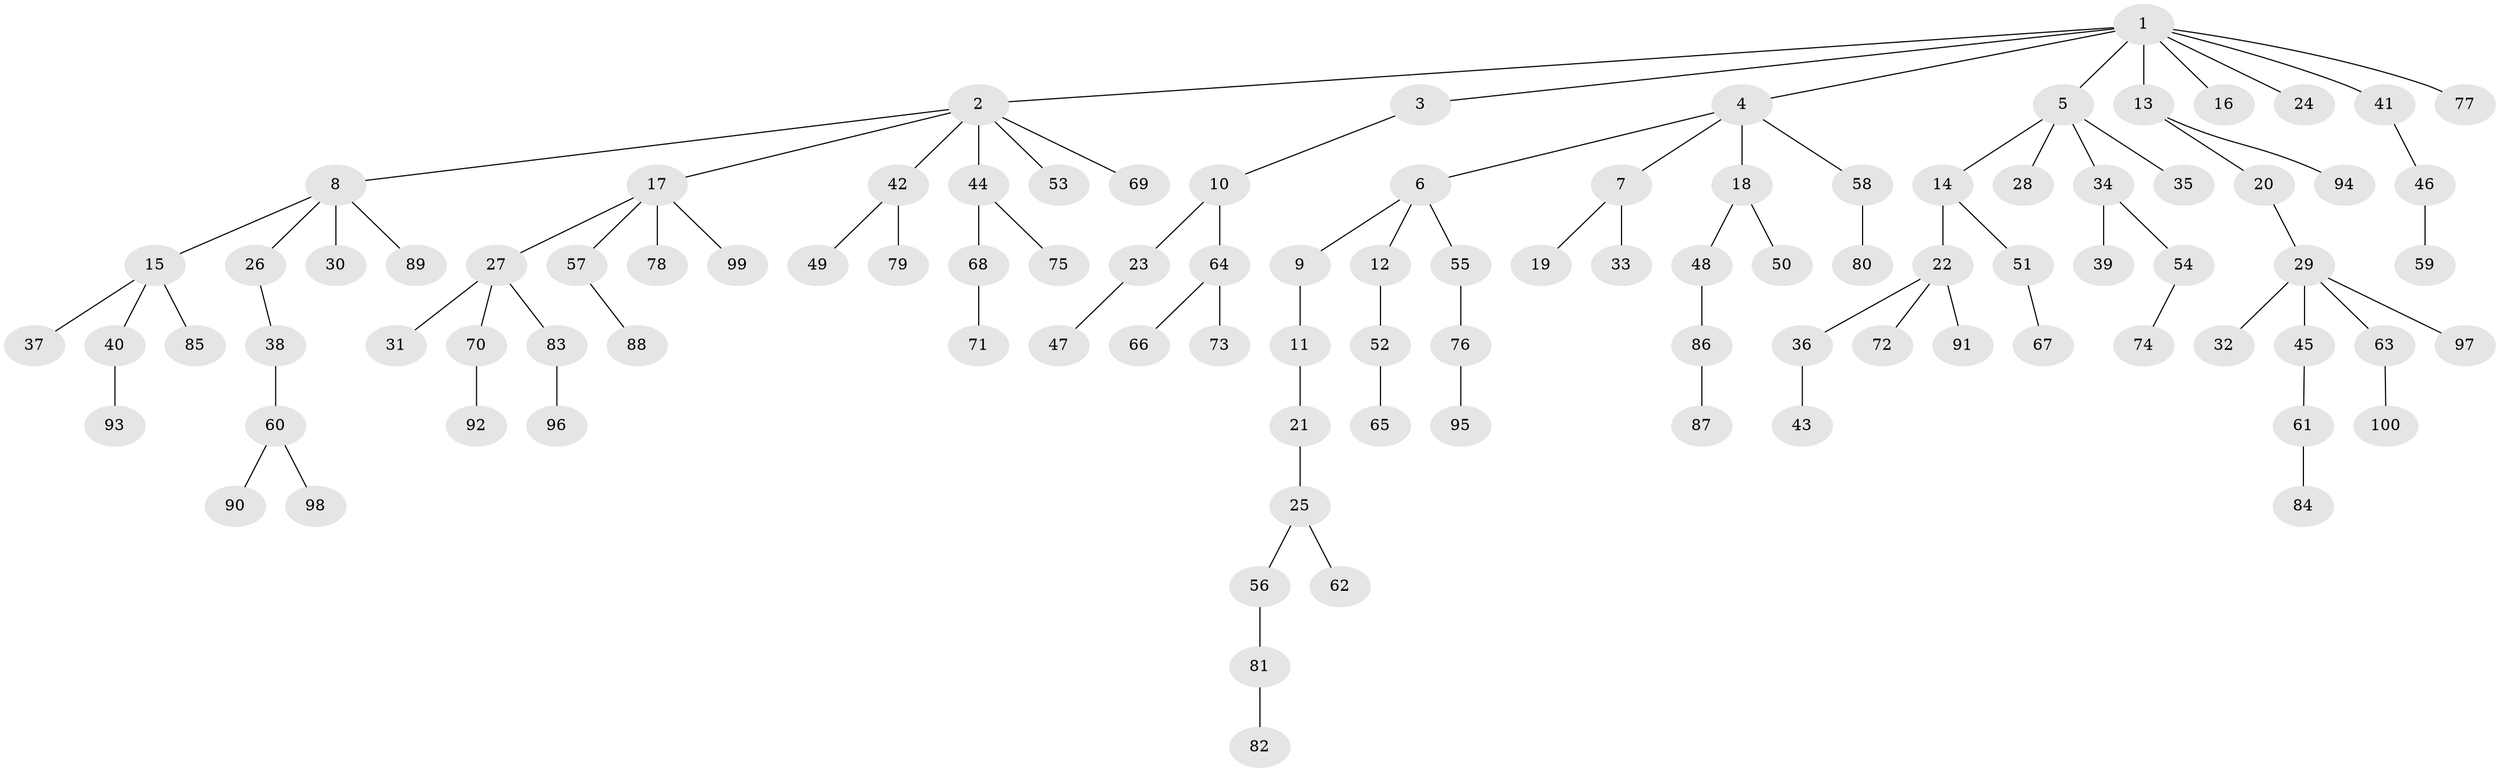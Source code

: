 // coarse degree distribution, {1: 0.8666666666666667, 2: 0.1, 26: 0.03333333333333333}
// Generated by graph-tools (version 1.1) at 2025/55/03/04/25 21:55:38]
// undirected, 100 vertices, 99 edges
graph export_dot {
graph [start="1"]
  node [color=gray90,style=filled];
  1;
  2;
  3;
  4;
  5;
  6;
  7;
  8;
  9;
  10;
  11;
  12;
  13;
  14;
  15;
  16;
  17;
  18;
  19;
  20;
  21;
  22;
  23;
  24;
  25;
  26;
  27;
  28;
  29;
  30;
  31;
  32;
  33;
  34;
  35;
  36;
  37;
  38;
  39;
  40;
  41;
  42;
  43;
  44;
  45;
  46;
  47;
  48;
  49;
  50;
  51;
  52;
  53;
  54;
  55;
  56;
  57;
  58;
  59;
  60;
  61;
  62;
  63;
  64;
  65;
  66;
  67;
  68;
  69;
  70;
  71;
  72;
  73;
  74;
  75;
  76;
  77;
  78;
  79;
  80;
  81;
  82;
  83;
  84;
  85;
  86;
  87;
  88;
  89;
  90;
  91;
  92;
  93;
  94;
  95;
  96;
  97;
  98;
  99;
  100;
  1 -- 2;
  1 -- 3;
  1 -- 4;
  1 -- 5;
  1 -- 13;
  1 -- 16;
  1 -- 24;
  1 -- 41;
  1 -- 77;
  2 -- 8;
  2 -- 17;
  2 -- 42;
  2 -- 44;
  2 -- 53;
  2 -- 69;
  3 -- 10;
  4 -- 6;
  4 -- 7;
  4 -- 18;
  4 -- 58;
  5 -- 14;
  5 -- 28;
  5 -- 34;
  5 -- 35;
  6 -- 9;
  6 -- 12;
  6 -- 55;
  7 -- 19;
  7 -- 33;
  8 -- 15;
  8 -- 26;
  8 -- 30;
  8 -- 89;
  9 -- 11;
  10 -- 23;
  10 -- 64;
  11 -- 21;
  12 -- 52;
  13 -- 20;
  13 -- 94;
  14 -- 22;
  14 -- 51;
  15 -- 37;
  15 -- 40;
  15 -- 85;
  17 -- 27;
  17 -- 57;
  17 -- 78;
  17 -- 99;
  18 -- 48;
  18 -- 50;
  20 -- 29;
  21 -- 25;
  22 -- 36;
  22 -- 72;
  22 -- 91;
  23 -- 47;
  25 -- 56;
  25 -- 62;
  26 -- 38;
  27 -- 31;
  27 -- 70;
  27 -- 83;
  29 -- 32;
  29 -- 45;
  29 -- 63;
  29 -- 97;
  34 -- 39;
  34 -- 54;
  36 -- 43;
  38 -- 60;
  40 -- 93;
  41 -- 46;
  42 -- 49;
  42 -- 79;
  44 -- 68;
  44 -- 75;
  45 -- 61;
  46 -- 59;
  48 -- 86;
  51 -- 67;
  52 -- 65;
  54 -- 74;
  55 -- 76;
  56 -- 81;
  57 -- 88;
  58 -- 80;
  60 -- 90;
  60 -- 98;
  61 -- 84;
  63 -- 100;
  64 -- 66;
  64 -- 73;
  68 -- 71;
  70 -- 92;
  76 -- 95;
  81 -- 82;
  83 -- 96;
  86 -- 87;
}
